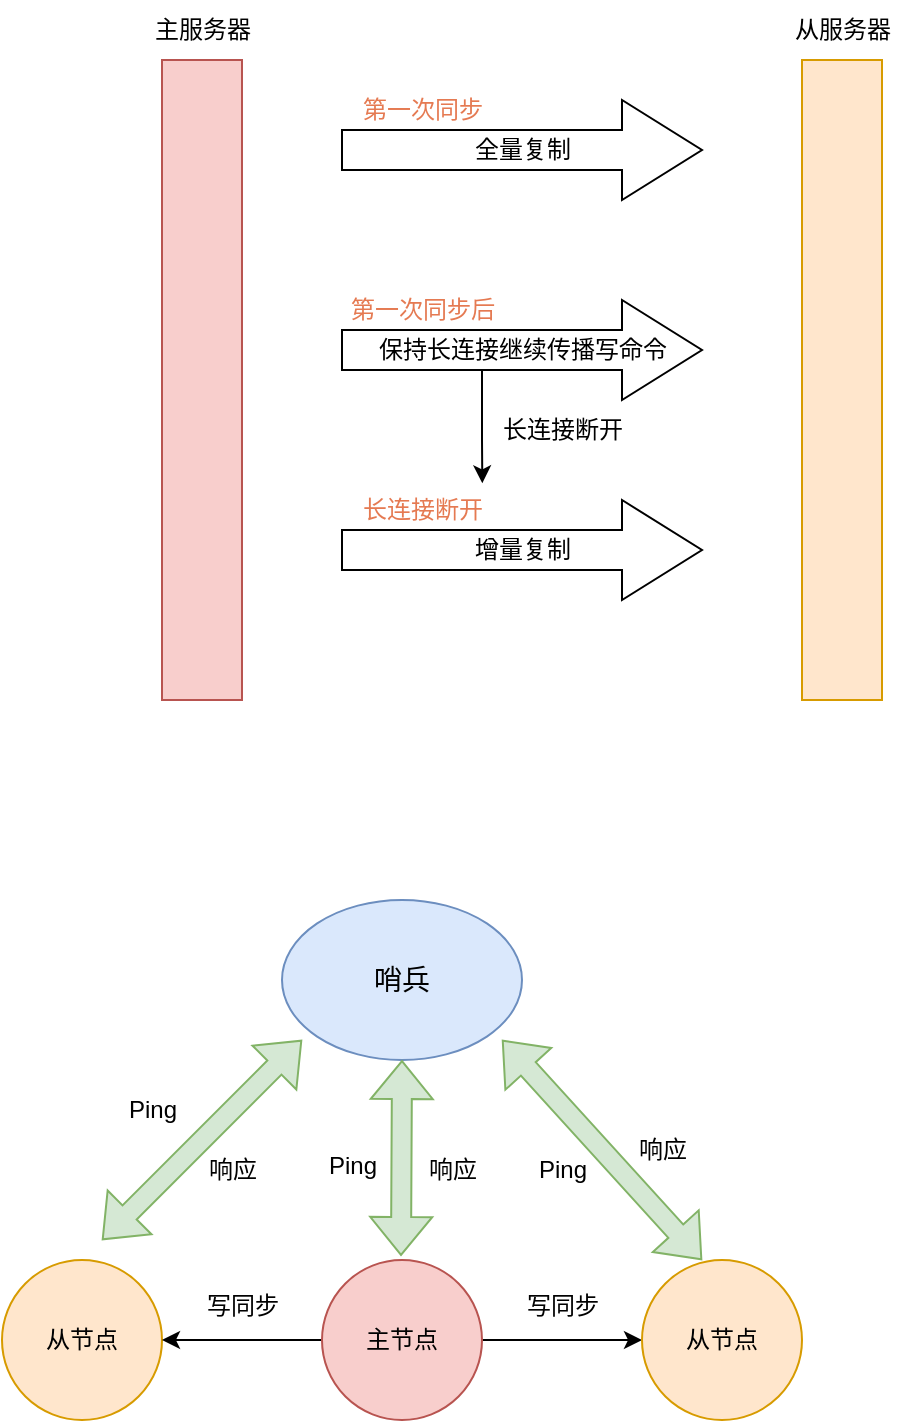<mxfile version="22.1.4" type="github">
  <diagram name="第 1 页" id="M0oQc9svi-WAukvlGGDK">
    <mxGraphModel dx="1050" dy="1030" grid="0" gridSize="10" guides="1" tooltips="1" connect="1" arrows="1" fold="1" page="0" pageScale="1" pageWidth="827" pageHeight="1169" math="0" shadow="0">
      <root>
        <mxCell id="0" />
        <mxCell id="1" parent="0" />
        <mxCell id="-ktmtNGJrPZWpCqtkS_9-4" value="" style="rounded=0;whiteSpace=wrap;html=1;fillColor=#f8cecc;strokeColor=#b85450;" parent="1" vertex="1">
          <mxGeometry x="80" y="-80" width="40" height="320" as="geometry" />
        </mxCell>
        <mxCell id="-ktmtNGJrPZWpCqtkS_9-5" value="全量复制" style="html=1;shadow=0;dashed=0;align=center;verticalAlign=middle;shape=mxgraph.arrows2.arrow;dy=0.6;dx=40;notch=0;" parent="1" vertex="1">
          <mxGeometry x="170" y="-60" width="180" height="50" as="geometry" />
        </mxCell>
        <mxCell id="-ktmtNGJrPZWpCqtkS_9-6" value="保持长连接继续传播写命令" style="html=1;shadow=0;dashed=0;align=center;verticalAlign=middle;shape=mxgraph.arrows2.arrow;dy=0.6;dx=40;notch=0;" parent="1" vertex="1">
          <mxGeometry x="170" y="40" width="180" height="50" as="geometry" />
        </mxCell>
        <mxCell id="-ktmtNGJrPZWpCqtkS_9-7" value="增量复制" style="html=1;shadow=0;dashed=0;align=center;verticalAlign=middle;shape=mxgraph.arrows2.arrow;dy=0.6;dx=40;notch=0;" parent="1" vertex="1">
          <mxGeometry x="170" y="140" width="180" height="50" as="geometry" />
        </mxCell>
        <mxCell id="-ktmtNGJrPZWpCqtkS_9-9" value="" style="rounded=0;whiteSpace=wrap;html=1;fillColor=#ffe6cc;strokeColor=#d79b00;" parent="1" vertex="1">
          <mxGeometry x="400" y="-80" width="40" height="320" as="geometry" />
        </mxCell>
        <mxCell id="-ktmtNGJrPZWpCqtkS_9-10" value="&lt;font color=&quot;#e57a52&quot;&gt;第一次同步&lt;/font&gt;" style="text;html=1;align=center;verticalAlign=middle;resizable=0;points=[];autosize=1;strokeColor=none;fillColor=none;" parent="1" vertex="1">
          <mxGeometry x="170" y="-70" width="80" height="30" as="geometry" />
        </mxCell>
        <mxCell id="-ktmtNGJrPZWpCqtkS_9-11" value="&lt;font color=&quot;#e57a52&quot;&gt;第一次同步后&lt;/font&gt;" style="text;html=1;align=center;verticalAlign=middle;resizable=0;points=[];autosize=1;strokeColor=none;fillColor=none;" parent="1" vertex="1">
          <mxGeometry x="160" y="30" width="100" height="30" as="geometry" />
        </mxCell>
        <mxCell id="-ktmtNGJrPZWpCqtkS_9-12" value="&lt;font color=&quot;#e57a52&quot;&gt;长连接断开&lt;/font&gt;" style="text;html=1;align=center;verticalAlign=middle;resizable=0;points=[];autosize=1;strokeColor=none;fillColor=none;" parent="1" vertex="1">
          <mxGeometry x="170" y="130" width="80" height="30" as="geometry" />
        </mxCell>
        <mxCell id="-ktmtNGJrPZWpCqtkS_9-13" value="主服务器" style="text;html=1;align=center;verticalAlign=middle;resizable=0;points=[];autosize=1;strokeColor=none;fillColor=none;" parent="1" vertex="1">
          <mxGeometry x="65" y="-110" width="70" height="30" as="geometry" />
        </mxCell>
        <mxCell id="-ktmtNGJrPZWpCqtkS_9-14" value="从服务器" style="text;html=1;align=center;verticalAlign=middle;resizable=0;points=[];autosize=1;strokeColor=none;fillColor=none;" parent="1" vertex="1">
          <mxGeometry x="385" y="-110" width="70" height="30" as="geometry" />
        </mxCell>
        <mxCell id="-ktmtNGJrPZWpCqtkS_9-15" style="edgeStyle=orthogonalEdgeStyle;rounded=0;orthogonalLoop=1;jettySize=auto;html=1;exitX=0;exitY=0;exitDx=70;exitDy=35;exitPerimeter=0;entryX=0.877;entryY=0.056;entryDx=0;entryDy=0;entryPerimeter=0;" parent="1" source="-ktmtNGJrPZWpCqtkS_9-6" target="-ktmtNGJrPZWpCqtkS_9-12" edge="1">
          <mxGeometry relative="1" as="geometry" />
        </mxCell>
        <mxCell id="-ktmtNGJrPZWpCqtkS_9-16" value="长连接断开" style="text;html=1;align=center;verticalAlign=middle;resizable=0;points=[];autosize=1;strokeColor=none;fillColor=none;" parent="1" vertex="1">
          <mxGeometry x="240" y="90" width="80" height="30" as="geometry" />
        </mxCell>
        <mxCell id="ijzWPlS6REOOT8l7aKSs-1" value="从节点" style="ellipse;whiteSpace=wrap;html=1;aspect=fixed;fillColor=#ffe6cc;strokeColor=#d79b00;" vertex="1" parent="1">
          <mxGeometry y="520" width="80" height="80" as="geometry" />
        </mxCell>
        <mxCell id="ijzWPlS6REOOT8l7aKSs-5" style="edgeStyle=orthogonalEdgeStyle;rounded=0;orthogonalLoop=1;jettySize=auto;html=1;exitX=0;exitY=0.5;exitDx=0;exitDy=0;entryX=1;entryY=0.5;entryDx=0;entryDy=0;" edge="1" parent="1" source="ijzWPlS6REOOT8l7aKSs-2" target="ijzWPlS6REOOT8l7aKSs-1">
          <mxGeometry relative="1" as="geometry" />
        </mxCell>
        <mxCell id="ijzWPlS6REOOT8l7aKSs-6" style="edgeStyle=orthogonalEdgeStyle;rounded=0;orthogonalLoop=1;jettySize=auto;html=1;exitX=1;exitY=0.5;exitDx=0;exitDy=0;" edge="1" parent="1" source="ijzWPlS6REOOT8l7aKSs-2" target="ijzWPlS6REOOT8l7aKSs-3">
          <mxGeometry relative="1" as="geometry" />
        </mxCell>
        <mxCell id="ijzWPlS6REOOT8l7aKSs-2" value="主节点" style="ellipse;whiteSpace=wrap;html=1;aspect=fixed;fillColor=#f8cecc;strokeColor=#b85450;" vertex="1" parent="1">
          <mxGeometry x="160" y="520" width="80" height="80" as="geometry" />
        </mxCell>
        <mxCell id="ijzWPlS6REOOT8l7aKSs-3" value="从节点" style="ellipse;whiteSpace=wrap;html=1;aspect=fixed;fillColor=#ffe6cc;strokeColor=#d79b00;" vertex="1" parent="1">
          <mxGeometry x="320" y="520" width="80" height="80" as="geometry" />
        </mxCell>
        <mxCell id="ijzWPlS6REOOT8l7aKSs-4" value="&lt;font style=&quot;font-size: 14px;&quot;&gt;哨兵&lt;/font&gt;" style="ellipse;whiteSpace=wrap;html=1;fillColor=#dae8fc;strokeColor=#6c8ebf;" vertex="1" parent="1">
          <mxGeometry x="140" y="340" width="120" height="80" as="geometry" />
        </mxCell>
        <mxCell id="ijzWPlS6REOOT8l7aKSs-7" value="写同步" style="text;html=1;align=center;verticalAlign=middle;resizable=0;points=[];autosize=1;strokeColor=none;fillColor=none;" vertex="1" parent="1">
          <mxGeometry x="250" y="528" width="60" height="30" as="geometry" />
        </mxCell>
        <mxCell id="ijzWPlS6REOOT8l7aKSs-8" value="写同步" style="text;html=1;align=center;verticalAlign=middle;resizable=0;points=[];autosize=1;strokeColor=none;fillColor=none;" vertex="1" parent="1">
          <mxGeometry x="90" y="528" width="60" height="30" as="geometry" />
        </mxCell>
        <mxCell id="ijzWPlS6REOOT8l7aKSs-21" value="" style="shape=flexArrow;endArrow=classic;startArrow=classic;html=1;rounded=0;fillColor=#d5e8d4;strokeColor=#82b366;" edge="1" parent="1">
          <mxGeometry width="100" height="100" relative="1" as="geometry">
            <mxPoint x="50" y="510" as="sourcePoint" />
            <mxPoint x="150" y="410" as="targetPoint" />
          </mxGeometry>
        </mxCell>
        <mxCell id="ijzWPlS6REOOT8l7aKSs-22" value="Ping" style="text;html=1;align=center;verticalAlign=middle;resizable=0;points=[];autosize=1;strokeColor=none;fillColor=none;" vertex="1" parent="1">
          <mxGeometry x="50" y="430" width="50" height="30" as="geometry" />
        </mxCell>
        <mxCell id="ijzWPlS6REOOT8l7aKSs-23" value="响应" style="text;html=1;align=center;verticalAlign=middle;resizable=0;points=[];autosize=1;strokeColor=none;fillColor=none;" vertex="1" parent="1">
          <mxGeometry x="90" y="460" width="50" height="30" as="geometry" />
        </mxCell>
        <mxCell id="ijzWPlS6REOOT8l7aKSs-24" value="" style="shape=flexArrow;endArrow=classic;startArrow=classic;html=1;rounded=0;fillColor=#d5e8d4;strokeColor=#82b366;" edge="1" parent="1">
          <mxGeometry width="100" height="100" relative="1" as="geometry">
            <mxPoint x="199.5" y="518" as="sourcePoint" />
            <mxPoint x="200" y="420" as="targetPoint" />
          </mxGeometry>
        </mxCell>
        <mxCell id="ijzWPlS6REOOT8l7aKSs-25" value="Ping" style="text;html=1;align=center;verticalAlign=middle;resizable=0;points=[];autosize=1;strokeColor=none;fillColor=none;" vertex="1" parent="1">
          <mxGeometry x="150" y="458" width="50" height="30" as="geometry" />
        </mxCell>
        <mxCell id="ijzWPlS6REOOT8l7aKSs-26" value="响应" style="text;html=1;align=center;verticalAlign=middle;resizable=0;points=[];autosize=1;strokeColor=none;fillColor=none;" vertex="1" parent="1">
          <mxGeometry x="200" y="460" width="50" height="30" as="geometry" />
        </mxCell>
        <mxCell id="ijzWPlS6REOOT8l7aKSs-28" value="" style="shape=flexArrow;endArrow=classic;startArrow=classic;html=1;rounded=0;entryX=0.917;entryY=0.875;entryDx=0;entryDy=0;entryPerimeter=0;fillColor=#d5e8d4;strokeColor=#82b366;" edge="1" parent="1" target="ijzWPlS6REOOT8l7aKSs-4">
          <mxGeometry width="100" height="100" relative="1" as="geometry">
            <mxPoint x="350" y="520" as="sourcePoint" />
            <mxPoint x="540" y="360" as="targetPoint" />
          </mxGeometry>
        </mxCell>
        <mxCell id="ijzWPlS6REOOT8l7aKSs-29" value="Ping" style="text;html=1;align=center;verticalAlign=middle;resizable=0;points=[];autosize=1;strokeColor=none;fillColor=none;" vertex="1" parent="1">
          <mxGeometry x="255" y="460" width="50" height="30" as="geometry" />
        </mxCell>
        <mxCell id="ijzWPlS6REOOT8l7aKSs-30" value="响应" style="text;html=1;align=center;verticalAlign=middle;resizable=0;points=[];autosize=1;strokeColor=none;fillColor=none;" vertex="1" parent="1">
          <mxGeometry x="305" y="450" width="50" height="30" as="geometry" />
        </mxCell>
      </root>
    </mxGraphModel>
  </diagram>
</mxfile>
